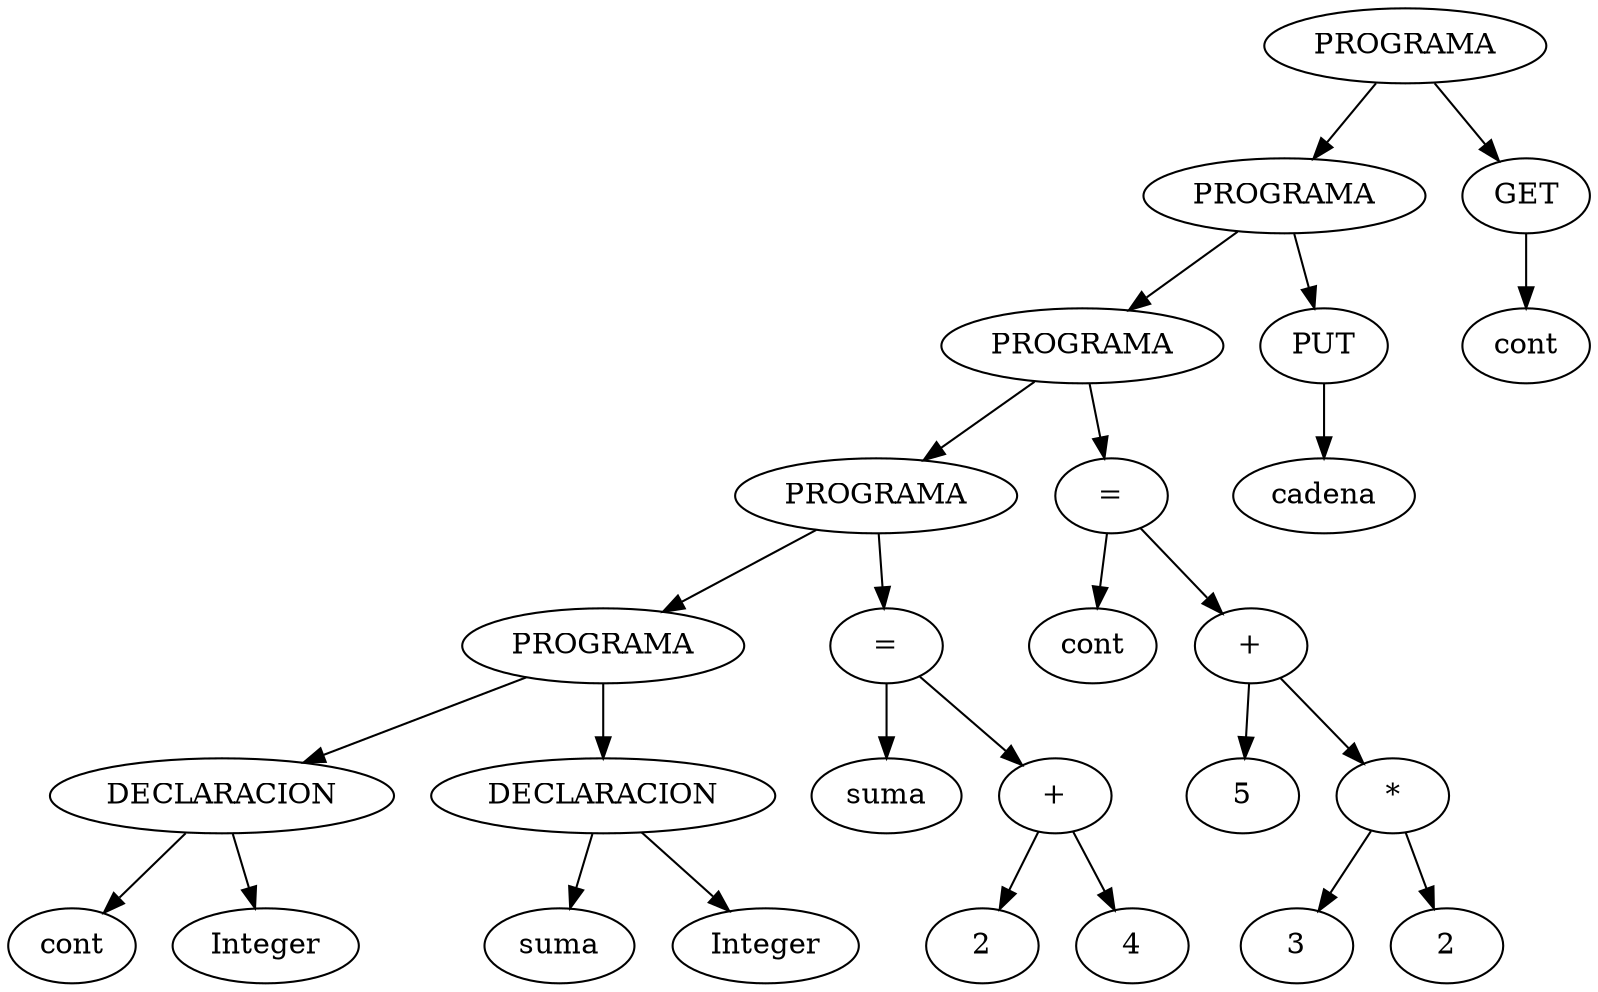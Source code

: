 digraph tree {
 1 [label="PROGRAMA"];
 1 -> 2;
 2 [label="PROGRAMA"];
 2 -> 4;
 4 [label="PROGRAMA"];
 4 -> 8;
 8 [label="PROGRAMA"];
 8 -> 16;
 16 [label="PROGRAMA"];
 16 -> 32;
 32 [label="DECLARACION"];
 32 -> 64;
 64 [label="cont"];
 32 -> 65;
 65 [label="Integer"];
 16 -> 33;
 33 [label="DECLARACION"];
 33 -> 66;
 66 [label="suma"];
 33 -> 67;
 67 [label="Integer"];
 8 -> 17;
 17 [label="="];
 17 -> 34;
 34 [label="suma"];
 17 -> 35;
 35 [label="+"];
 35 -> 70;
 70 [label="2"];
 35 -> 71;
 71 [label="4"];
 4 -> 9;
 9 [label="="];
 9 -> 18;
 18 [label="cont"];
 9 -> 19;
 19 [label="+"];
 19 -> 38;
 38 [label="5"];
 19 -> 39;
 39 [label="*"];
 39 -> 78;
 78 [label="3"];
 39 -> 79;
 79 [label="2"];
 2 -> 5;
 5 [label="PUT"];
 5 -> 10;
 10 [label="cadena"];
 1 -> 3;
 3 [label="GET"];
 3 -> 6;
 6 [label="cont"];
}
